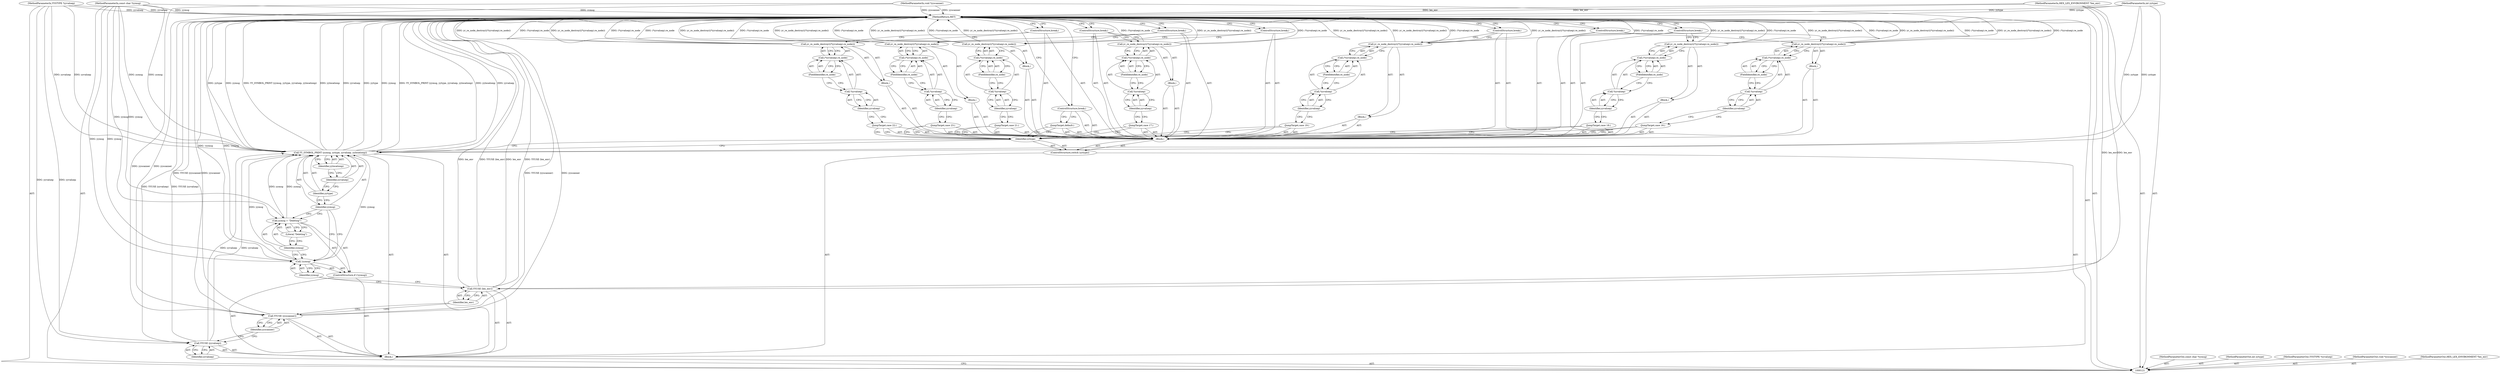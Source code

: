 digraph "0_yara_10e8bd3071677dd1fa76beeef4bc2fc427cea5e7" {
"1000206" [label="(MethodReturn,RET)"];
"1000122" [label="(MethodParameterIn,const char *yymsg)"];
"1000249" [label="(MethodParameterOut,const char *yymsg)"];
"1000123" [label="(MethodParameterIn,int yytype)"];
"1000250" [label="(MethodParameterOut,int yytype)"];
"1000124" [label="(MethodParameterIn,YYSTYPE *yyvaluep)"];
"1000251" [label="(MethodParameterOut,YYSTYPE *yyvaluep)"];
"1000125" [label="(MethodParameterIn,void *yyscanner)"];
"1000252" [label="(MethodParameterOut,void *yyscanner)"];
"1000126" [label="(MethodParameterIn,HEX_LEX_ENVIRONMENT *lex_env)"];
"1000253" [label="(MethodParameterOut,HEX_LEX_ENVIRONMENT *lex_env)"];
"1000146" [label="(Identifier,yytype)"];
"1000145" [label="(ControlStructure,switch (yytype))"];
"1000147" [label="(Block,)"];
"1000148" [label="(JumpTarget,case 16:)"];
"1000151" [label="(Call,(*yyvaluep).re_node)"];
"1000152" [label="(Call,*yyvaluep)"];
"1000153" [label="(Identifier,yyvaluep)"];
"1000154" [label="(FieldIdentifier,re_node)"];
"1000149" [label="(Block,)"];
"1000150" [label="(Call,yr_re_node_destroy(((*yyvaluep).re_node)))"];
"1000155" [label="(ControlStructure,break;)"];
"1000156" [label="(JumpTarget,case 17:)"];
"1000127" [label="(Block,)"];
"1000159" [label="(Call,(*yyvaluep).re_node)"];
"1000160" [label="(Call,*yyvaluep)"];
"1000161" [label="(Identifier,yyvaluep)"];
"1000162" [label="(FieldIdentifier,re_node)"];
"1000157" [label="(Block,)"];
"1000158" [label="(Call,yr_re_node_destroy(((*yyvaluep).re_node)))"];
"1000163" [label="(ControlStructure,break;)"];
"1000164" [label="(JumpTarget,case 18:)"];
"1000167" [label="(Call,(*yyvaluep).re_node)"];
"1000168" [label="(Call,*yyvaluep)"];
"1000169" [label="(Identifier,yyvaluep)"];
"1000170" [label="(FieldIdentifier,re_node)"];
"1000165" [label="(Block,)"];
"1000166" [label="(Call,yr_re_node_destroy(((*yyvaluep).re_node)))"];
"1000171" [label="(ControlStructure,break;)"];
"1000128" [label="(Call,YYUSE (yyvaluep))"];
"1000129" [label="(Identifier,yyvaluep)"];
"1000172" [label="(JumpTarget,case 19:)"];
"1000175" [label="(Call,(*yyvaluep).re_node)"];
"1000176" [label="(Call,*yyvaluep)"];
"1000177" [label="(Identifier,yyvaluep)"];
"1000178" [label="(FieldIdentifier,re_node)"];
"1000173" [label="(Block,)"];
"1000174" [label="(Call,yr_re_node_destroy(((*yyvaluep).re_node)))"];
"1000179" [label="(ControlStructure,break;)"];
"1000180" [label="(JumpTarget,case 21:)"];
"1000183" [label="(Call,(*yyvaluep).re_node)"];
"1000184" [label="(Call,*yyvaluep)"];
"1000185" [label="(Identifier,yyvaluep)"];
"1000186" [label="(FieldIdentifier,re_node)"];
"1000181" [label="(Block,)"];
"1000182" [label="(Call,yr_re_node_destroy(((*yyvaluep).re_node)))"];
"1000130" [label="(Call,YYUSE (yyscanner))"];
"1000131" [label="(Identifier,yyscanner)"];
"1000187" [label="(ControlStructure,break;)"];
"1000188" [label="(JumpTarget,case 22:)"];
"1000191" [label="(Call,(*yyvaluep).re_node)"];
"1000192" [label="(Call,*yyvaluep)"];
"1000193" [label="(Identifier,yyvaluep)"];
"1000194" [label="(FieldIdentifier,re_node)"];
"1000189" [label="(Block,)"];
"1000190" [label="(Call,yr_re_node_destroy(((*yyvaluep).re_node)))"];
"1000195" [label="(ControlStructure,break;)"];
"1000196" [label="(JumpTarget,case 23:)"];
"1000132" [label="(Call,YYUSE (lex_env))"];
"1000133" [label="(Identifier,lex_env)"];
"1000199" [label="(Call,(*yyvaluep).re_node)"];
"1000200" [label="(Call,*yyvaluep)"];
"1000201" [label="(Identifier,yyvaluep)"];
"1000202" [label="(FieldIdentifier,re_node)"];
"1000197" [label="(Block,)"];
"1000198" [label="(Call,yr_re_node_destroy(((*yyvaluep).re_node)))"];
"1000203" [label="(ControlStructure,break;)"];
"1000204" [label="(JumpTarget,default:)"];
"1000205" [label="(ControlStructure,break;)"];
"1000134" [label="(ControlStructure,if (!yymsg))"];
"1000135" [label="(Call,!yymsg)"];
"1000136" [label="(Identifier,yymsg)"];
"1000139" [label="(Literal,\"Deleting\")"];
"1000137" [label="(Call,yymsg = \"Deleting\")"];
"1000138" [label="(Identifier,yymsg)"];
"1000141" [label="(Identifier,yymsg)"];
"1000140" [label="(Call,YY_SYMBOL_PRINT (yymsg, yytype, yyvaluep, yylocationp))"];
"1000142" [label="(Identifier,yytype)"];
"1000143" [label="(Identifier,yyvaluep)"];
"1000144" [label="(Identifier,yylocationp)"];
"1000206" -> "1000121"  [label="AST: "];
"1000206" -> "1000155"  [label="CFG: "];
"1000206" -> "1000163"  [label="CFG: "];
"1000206" -> "1000171"  [label="CFG: "];
"1000206" -> "1000179"  [label="CFG: "];
"1000206" -> "1000187"  [label="CFG: "];
"1000206" -> "1000195"  [label="CFG: "];
"1000206" -> "1000203"  [label="CFG: "];
"1000206" -> "1000205"  [label="CFG: "];
"1000140" -> "1000206"  [label="DDG: yytype"];
"1000140" -> "1000206"  [label="DDG: yymsg"];
"1000140" -> "1000206"  [label="DDG: YY_SYMBOL_PRINT (yymsg, yytype, yyvaluep, yylocationp)"];
"1000140" -> "1000206"  [label="DDG: yylocationp"];
"1000140" -> "1000206"  [label="DDG: yyvaluep"];
"1000125" -> "1000206"  [label="DDG: yyscanner"];
"1000150" -> "1000206"  [label="DDG: (*yyvaluep).re_node"];
"1000150" -> "1000206"  [label="DDG: yr_re_node_destroy(((*yyvaluep).re_node))"];
"1000190" -> "1000206"  [label="DDG: yr_re_node_destroy(((*yyvaluep).re_node))"];
"1000190" -> "1000206"  [label="DDG: (*yyvaluep).re_node"];
"1000132" -> "1000206"  [label="DDG: lex_env"];
"1000132" -> "1000206"  [label="DDG: YYUSE (lex_env)"];
"1000198" -> "1000206"  [label="DDG: (*yyvaluep).re_node"];
"1000198" -> "1000206"  [label="DDG: yr_re_node_destroy(((*yyvaluep).re_node))"];
"1000135" -> "1000206"  [label="DDG: !yymsg"];
"1000128" -> "1000206"  [label="DDG: YYUSE (yyvaluep)"];
"1000182" -> "1000206"  [label="DDG: (*yyvaluep).re_node"];
"1000182" -> "1000206"  [label="DDG: yr_re_node_destroy(((*yyvaluep).re_node))"];
"1000158" -> "1000206"  [label="DDG: (*yyvaluep).re_node"];
"1000158" -> "1000206"  [label="DDG: yr_re_node_destroy(((*yyvaluep).re_node))"];
"1000130" -> "1000206"  [label="DDG: YYUSE (yyscanner)"];
"1000130" -> "1000206"  [label="DDG: yyscanner"];
"1000126" -> "1000206"  [label="DDG: lex_env"];
"1000123" -> "1000206"  [label="DDG: yytype"];
"1000166" -> "1000206"  [label="DDG: yr_re_node_destroy(((*yyvaluep).re_node))"];
"1000166" -> "1000206"  [label="DDG: (*yyvaluep).re_node"];
"1000122" -> "1000206"  [label="DDG: yymsg"];
"1000174" -> "1000206"  [label="DDG: yr_re_node_destroy(((*yyvaluep).re_node))"];
"1000174" -> "1000206"  [label="DDG: (*yyvaluep).re_node"];
"1000124" -> "1000206"  [label="DDG: yyvaluep"];
"1000122" -> "1000121"  [label="AST: "];
"1000122" -> "1000206"  [label="DDG: yymsg"];
"1000122" -> "1000135"  [label="DDG: yymsg"];
"1000122" -> "1000137"  [label="DDG: yymsg"];
"1000122" -> "1000140"  [label="DDG: yymsg"];
"1000249" -> "1000121"  [label="AST: "];
"1000123" -> "1000121"  [label="AST: "];
"1000123" -> "1000206"  [label="DDG: yytype"];
"1000123" -> "1000140"  [label="DDG: yytype"];
"1000250" -> "1000121"  [label="AST: "];
"1000124" -> "1000121"  [label="AST: "];
"1000124" -> "1000206"  [label="DDG: yyvaluep"];
"1000124" -> "1000128"  [label="DDG: yyvaluep"];
"1000124" -> "1000140"  [label="DDG: yyvaluep"];
"1000251" -> "1000121"  [label="AST: "];
"1000125" -> "1000121"  [label="AST: "];
"1000125" -> "1000206"  [label="DDG: yyscanner"];
"1000125" -> "1000130"  [label="DDG: yyscanner"];
"1000252" -> "1000121"  [label="AST: "];
"1000126" -> "1000121"  [label="AST: "];
"1000126" -> "1000206"  [label="DDG: lex_env"];
"1000126" -> "1000132"  [label="DDG: lex_env"];
"1000253" -> "1000121"  [label="AST: "];
"1000146" -> "1000145"  [label="AST: "];
"1000146" -> "1000140"  [label="CFG: "];
"1000148" -> "1000146"  [label="CFG: "];
"1000156" -> "1000146"  [label="CFG: "];
"1000164" -> "1000146"  [label="CFG: "];
"1000172" -> "1000146"  [label="CFG: "];
"1000180" -> "1000146"  [label="CFG: "];
"1000188" -> "1000146"  [label="CFG: "];
"1000196" -> "1000146"  [label="CFG: "];
"1000204" -> "1000146"  [label="CFG: "];
"1000145" -> "1000127"  [label="AST: "];
"1000146" -> "1000145"  [label="AST: "];
"1000147" -> "1000145"  [label="AST: "];
"1000147" -> "1000145"  [label="AST: "];
"1000148" -> "1000147"  [label="AST: "];
"1000149" -> "1000147"  [label="AST: "];
"1000155" -> "1000147"  [label="AST: "];
"1000156" -> "1000147"  [label="AST: "];
"1000157" -> "1000147"  [label="AST: "];
"1000163" -> "1000147"  [label="AST: "];
"1000164" -> "1000147"  [label="AST: "];
"1000165" -> "1000147"  [label="AST: "];
"1000171" -> "1000147"  [label="AST: "];
"1000172" -> "1000147"  [label="AST: "];
"1000173" -> "1000147"  [label="AST: "];
"1000179" -> "1000147"  [label="AST: "];
"1000180" -> "1000147"  [label="AST: "];
"1000181" -> "1000147"  [label="AST: "];
"1000187" -> "1000147"  [label="AST: "];
"1000188" -> "1000147"  [label="AST: "];
"1000189" -> "1000147"  [label="AST: "];
"1000195" -> "1000147"  [label="AST: "];
"1000196" -> "1000147"  [label="AST: "];
"1000197" -> "1000147"  [label="AST: "];
"1000203" -> "1000147"  [label="AST: "];
"1000204" -> "1000147"  [label="AST: "];
"1000205" -> "1000147"  [label="AST: "];
"1000148" -> "1000147"  [label="AST: "];
"1000148" -> "1000146"  [label="CFG: "];
"1000153" -> "1000148"  [label="CFG: "];
"1000151" -> "1000150"  [label="AST: "];
"1000151" -> "1000154"  [label="CFG: "];
"1000152" -> "1000151"  [label="AST: "];
"1000154" -> "1000151"  [label="AST: "];
"1000150" -> "1000151"  [label="CFG: "];
"1000152" -> "1000151"  [label="AST: "];
"1000152" -> "1000153"  [label="CFG: "];
"1000153" -> "1000152"  [label="AST: "];
"1000154" -> "1000152"  [label="CFG: "];
"1000153" -> "1000152"  [label="AST: "];
"1000153" -> "1000148"  [label="CFG: "];
"1000152" -> "1000153"  [label="CFG: "];
"1000154" -> "1000151"  [label="AST: "];
"1000154" -> "1000152"  [label="CFG: "];
"1000151" -> "1000154"  [label="CFG: "];
"1000149" -> "1000147"  [label="AST: "];
"1000150" -> "1000149"  [label="AST: "];
"1000150" -> "1000149"  [label="AST: "];
"1000150" -> "1000151"  [label="CFG: "];
"1000151" -> "1000150"  [label="AST: "];
"1000155" -> "1000150"  [label="CFG: "];
"1000150" -> "1000206"  [label="DDG: (*yyvaluep).re_node"];
"1000150" -> "1000206"  [label="DDG: yr_re_node_destroy(((*yyvaluep).re_node))"];
"1000155" -> "1000147"  [label="AST: "];
"1000155" -> "1000150"  [label="CFG: "];
"1000206" -> "1000155"  [label="CFG: "];
"1000156" -> "1000147"  [label="AST: "];
"1000156" -> "1000146"  [label="CFG: "];
"1000161" -> "1000156"  [label="CFG: "];
"1000127" -> "1000121"  [label="AST: "];
"1000128" -> "1000127"  [label="AST: "];
"1000130" -> "1000127"  [label="AST: "];
"1000132" -> "1000127"  [label="AST: "];
"1000134" -> "1000127"  [label="AST: "];
"1000140" -> "1000127"  [label="AST: "];
"1000145" -> "1000127"  [label="AST: "];
"1000159" -> "1000158"  [label="AST: "];
"1000159" -> "1000162"  [label="CFG: "];
"1000160" -> "1000159"  [label="AST: "];
"1000162" -> "1000159"  [label="AST: "];
"1000158" -> "1000159"  [label="CFG: "];
"1000160" -> "1000159"  [label="AST: "];
"1000160" -> "1000161"  [label="CFG: "];
"1000161" -> "1000160"  [label="AST: "];
"1000162" -> "1000160"  [label="CFG: "];
"1000161" -> "1000160"  [label="AST: "];
"1000161" -> "1000156"  [label="CFG: "];
"1000160" -> "1000161"  [label="CFG: "];
"1000162" -> "1000159"  [label="AST: "];
"1000162" -> "1000160"  [label="CFG: "];
"1000159" -> "1000162"  [label="CFG: "];
"1000157" -> "1000147"  [label="AST: "];
"1000158" -> "1000157"  [label="AST: "];
"1000158" -> "1000157"  [label="AST: "];
"1000158" -> "1000159"  [label="CFG: "];
"1000159" -> "1000158"  [label="AST: "];
"1000163" -> "1000158"  [label="CFG: "];
"1000158" -> "1000206"  [label="DDG: (*yyvaluep).re_node"];
"1000158" -> "1000206"  [label="DDG: yr_re_node_destroy(((*yyvaluep).re_node))"];
"1000163" -> "1000147"  [label="AST: "];
"1000163" -> "1000158"  [label="CFG: "];
"1000206" -> "1000163"  [label="CFG: "];
"1000164" -> "1000147"  [label="AST: "];
"1000164" -> "1000146"  [label="CFG: "];
"1000169" -> "1000164"  [label="CFG: "];
"1000167" -> "1000166"  [label="AST: "];
"1000167" -> "1000170"  [label="CFG: "];
"1000168" -> "1000167"  [label="AST: "];
"1000170" -> "1000167"  [label="AST: "];
"1000166" -> "1000167"  [label="CFG: "];
"1000168" -> "1000167"  [label="AST: "];
"1000168" -> "1000169"  [label="CFG: "];
"1000169" -> "1000168"  [label="AST: "];
"1000170" -> "1000168"  [label="CFG: "];
"1000169" -> "1000168"  [label="AST: "];
"1000169" -> "1000164"  [label="CFG: "];
"1000168" -> "1000169"  [label="CFG: "];
"1000170" -> "1000167"  [label="AST: "];
"1000170" -> "1000168"  [label="CFG: "];
"1000167" -> "1000170"  [label="CFG: "];
"1000165" -> "1000147"  [label="AST: "];
"1000166" -> "1000165"  [label="AST: "];
"1000166" -> "1000165"  [label="AST: "];
"1000166" -> "1000167"  [label="CFG: "];
"1000167" -> "1000166"  [label="AST: "];
"1000171" -> "1000166"  [label="CFG: "];
"1000166" -> "1000206"  [label="DDG: yr_re_node_destroy(((*yyvaluep).re_node))"];
"1000166" -> "1000206"  [label="DDG: (*yyvaluep).re_node"];
"1000171" -> "1000147"  [label="AST: "];
"1000171" -> "1000166"  [label="CFG: "];
"1000206" -> "1000171"  [label="CFG: "];
"1000128" -> "1000127"  [label="AST: "];
"1000128" -> "1000129"  [label="CFG: "];
"1000129" -> "1000128"  [label="AST: "];
"1000131" -> "1000128"  [label="CFG: "];
"1000128" -> "1000206"  [label="DDG: YYUSE (yyvaluep)"];
"1000124" -> "1000128"  [label="DDG: yyvaluep"];
"1000128" -> "1000140"  [label="DDG: yyvaluep"];
"1000129" -> "1000128"  [label="AST: "];
"1000129" -> "1000121"  [label="CFG: "];
"1000128" -> "1000129"  [label="CFG: "];
"1000172" -> "1000147"  [label="AST: "];
"1000172" -> "1000146"  [label="CFG: "];
"1000177" -> "1000172"  [label="CFG: "];
"1000175" -> "1000174"  [label="AST: "];
"1000175" -> "1000178"  [label="CFG: "];
"1000176" -> "1000175"  [label="AST: "];
"1000178" -> "1000175"  [label="AST: "];
"1000174" -> "1000175"  [label="CFG: "];
"1000176" -> "1000175"  [label="AST: "];
"1000176" -> "1000177"  [label="CFG: "];
"1000177" -> "1000176"  [label="AST: "];
"1000178" -> "1000176"  [label="CFG: "];
"1000177" -> "1000176"  [label="AST: "];
"1000177" -> "1000172"  [label="CFG: "];
"1000176" -> "1000177"  [label="CFG: "];
"1000178" -> "1000175"  [label="AST: "];
"1000178" -> "1000176"  [label="CFG: "];
"1000175" -> "1000178"  [label="CFG: "];
"1000173" -> "1000147"  [label="AST: "];
"1000174" -> "1000173"  [label="AST: "];
"1000174" -> "1000173"  [label="AST: "];
"1000174" -> "1000175"  [label="CFG: "];
"1000175" -> "1000174"  [label="AST: "];
"1000179" -> "1000174"  [label="CFG: "];
"1000174" -> "1000206"  [label="DDG: yr_re_node_destroy(((*yyvaluep).re_node))"];
"1000174" -> "1000206"  [label="DDG: (*yyvaluep).re_node"];
"1000179" -> "1000147"  [label="AST: "];
"1000179" -> "1000174"  [label="CFG: "];
"1000206" -> "1000179"  [label="CFG: "];
"1000180" -> "1000147"  [label="AST: "];
"1000180" -> "1000146"  [label="CFG: "];
"1000185" -> "1000180"  [label="CFG: "];
"1000183" -> "1000182"  [label="AST: "];
"1000183" -> "1000186"  [label="CFG: "];
"1000184" -> "1000183"  [label="AST: "];
"1000186" -> "1000183"  [label="AST: "];
"1000182" -> "1000183"  [label="CFG: "];
"1000184" -> "1000183"  [label="AST: "];
"1000184" -> "1000185"  [label="CFG: "];
"1000185" -> "1000184"  [label="AST: "];
"1000186" -> "1000184"  [label="CFG: "];
"1000185" -> "1000184"  [label="AST: "];
"1000185" -> "1000180"  [label="CFG: "];
"1000184" -> "1000185"  [label="CFG: "];
"1000186" -> "1000183"  [label="AST: "];
"1000186" -> "1000184"  [label="CFG: "];
"1000183" -> "1000186"  [label="CFG: "];
"1000181" -> "1000147"  [label="AST: "];
"1000182" -> "1000181"  [label="AST: "];
"1000182" -> "1000181"  [label="AST: "];
"1000182" -> "1000183"  [label="CFG: "];
"1000183" -> "1000182"  [label="AST: "];
"1000187" -> "1000182"  [label="CFG: "];
"1000182" -> "1000206"  [label="DDG: (*yyvaluep).re_node"];
"1000182" -> "1000206"  [label="DDG: yr_re_node_destroy(((*yyvaluep).re_node))"];
"1000130" -> "1000127"  [label="AST: "];
"1000130" -> "1000131"  [label="CFG: "];
"1000131" -> "1000130"  [label="AST: "];
"1000133" -> "1000130"  [label="CFG: "];
"1000130" -> "1000206"  [label="DDG: YYUSE (yyscanner)"];
"1000130" -> "1000206"  [label="DDG: yyscanner"];
"1000125" -> "1000130"  [label="DDG: yyscanner"];
"1000131" -> "1000130"  [label="AST: "];
"1000131" -> "1000128"  [label="CFG: "];
"1000130" -> "1000131"  [label="CFG: "];
"1000187" -> "1000147"  [label="AST: "];
"1000187" -> "1000182"  [label="CFG: "];
"1000206" -> "1000187"  [label="CFG: "];
"1000188" -> "1000147"  [label="AST: "];
"1000188" -> "1000146"  [label="CFG: "];
"1000193" -> "1000188"  [label="CFG: "];
"1000191" -> "1000190"  [label="AST: "];
"1000191" -> "1000194"  [label="CFG: "];
"1000192" -> "1000191"  [label="AST: "];
"1000194" -> "1000191"  [label="AST: "];
"1000190" -> "1000191"  [label="CFG: "];
"1000192" -> "1000191"  [label="AST: "];
"1000192" -> "1000193"  [label="CFG: "];
"1000193" -> "1000192"  [label="AST: "];
"1000194" -> "1000192"  [label="CFG: "];
"1000193" -> "1000192"  [label="AST: "];
"1000193" -> "1000188"  [label="CFG: "];
"1000192" -> "1000193"  [label="CFG: "];
"1000194" -> "1000191"  [label="AST: "];
"1000194" -> "1000192"  [label="CFG: "];
"1000191" -> "1000194"  [label="CFG: "];
"1000189" -> "1000147"  [label="AST: "];
"1000190" -> "1000189"  [label="AST: "];
"1000190" -> "1000189"  [label="AST: "];
"1000190" -> "1000191"  [label="CFG: "];
"1000191" -> "1000190"  [label="AST: "];
"1000195" -> "1000190"  [label="CFG: "];
"1000190" -> "1000206"  [label="DDG: yr_re_node_destroy(((*yyvaluep).re_node))"];
"1000190" -> "1000206"  [label="DDG: (*yyvaluep).re_node"];
"1000195" -> "1000147"  [label="AST: "];
"1000195" -> "1000190"  [label="CFG: "];
"1000206" -> "1000195"  [label="CFG: "];
"1000196" -> "1000147"  [label="AST: "];
"1000196" -> "1000146"  [label="CFG: "];
"1000201" -> "1000196"  [label="CFG: "];
"1000132" -> "1000127"  [label="AST: "];
"1000132" -> "1000133"  [label="CFG: "];
"1000133" -> "1000132"  [label="AST: "];
"1000136" -> "1000132"  [label="CFG: "];
"1000132" -> "1000206"  [label="DDG: lex_env"];
"1000132" -> "1000206"  [label="DDG: YYUSE (lex_env)"];
"1000126" -> "1000132"  [label="DDG: lex_env"];
"1000133" -> "1000132"  [label="AST: "];
"1000133" -> "1000130"  [label="CFG: "];
"1000132" -> "1000133"  [label="CFG: "];
"1000199" -> "1000198"  [label="AST: "];
"1000199" -> "1000202"  [label="CFG: "];
"1000200" -> "1000199"  [label="AST: "];
"1000202" -> "1000199"  [label="AST: "];
"1000198" -> "1000199"  [label="CFG: "];
"1000200" -> "1000199"  [label="AST: "];
"1000200" -> "1000201"  [label="CFG: "];
"1000201" -> "1000200"  [label="AST: "];
"1000202" -> "1000200"  [label="CFG: "];
"1000201" -> "1000200"  [label="AST: "];
"1000201" -> "1000196"  [label="CFG: "];
"1000200" -> "1000201"  [label="CFG: "];
"1000202" -> "1000199"  [label="AST: "];
"1000202" -> "1000200"  [label="CFG: "];
"1000199" -> "1000202"  [label="CFG: "];
"1000197" -> "1000147"  [label="AST: "];
"1000198" -> "1000197"  [label="AST: "];
"1000198" -> "1000197"  [label="AST: "];
"1000198" -> "1000199"  [label="CFG: "];
"1000199" -> "1000198"  [label="AST: "];
"1000203" -> "1000198"  [label="CFG: "];
"1000198" -> "1000206"  [label="DDG: (*yyvaluep).re_node"];
"1000198" -> "1000206"  [label="DDG: yr_re_node_destroy(((*yyvaluep).re_node))"];
"1000203" -> "1000147"  [label="AST: "];
"1000203" -> "1000198"  [label="CFG: "];
"1000206" -> "1000203"  [label="CFG: "];
"1000204" -> "1000147"  [label="AST: "];
"1000204" -> "1000146"  [label="CFG: "];
"1000205" -> "1000204"  [label="CFG: "];
"1000205" -> "1000147"  [label="AST: "];
"1000205" -> "1000204"  [label="CFG: "];
"1000206" -> "1000205"  [label="CFG: "];
"1000134" -> "1000127"  [label="AST: "];
"1000135" -> "1000134"  [label="AST: "];
"1000137" -> "1000134"  [label="AST: "];
"1000135" -> "1000134"  [label="AST: "];
"1000135" -> "1000136"  [label="CFG: "];
"1000136" -> "1000135"  [label="AST: "];
"1000138" -> "1000135"  [label="CFG: "];
"1000141" -> "1000135"  [label="CFG: "];
"1000135" -> "1000206"  [label="DDG: !yymsg"];
"1000122" -> "1000135"  [label="DDG: yymsg"];
"1000135" -> "1000140"  [label="DDG: yymsg"];
"1000136" -> "1000135"  [label="AST: "];
"1000136" -> "1000132"  [label="CFG: "];
"1000135" -> "1000136"  [label="CFG: "];
"1000139" -> "1000137"  [label="AST: "];
"1000139" -> "1000138"  [label="CFG: "];
"1000137" -> "1000139"  [label="CFG: "];
"1000137" -> "1000134"  [label="AST: "];
"1000137" -> "1000139"  [label="CFG: "];
"1000138" -> "1000137"  [label="AST: "];
"1000139" -> "1000137"  [label="AST: "];
"1000141" -> "1000137"  [label="CFG: "];
"1000122" -> "1000137"  [label="DDG: yymsg"];
"1000137" -> "1000140"  [label="DDG: yymsg"];
"1000138" -> "1000137"  [label="AST: "];
"1000138" -> "1000135"  [label="CFG: "];
"1000139" -> "1000138"  [label="CFG: "];
"1000141" -> "1000140"  [label="AST: "];
"1000141" -> "1000137"  [label="CFG: "];
"1000141" -> "1000135"  [label="CFG: "];
"1000142" -> "1000141"  [label="CFG: "];
"1000140" -> "1000127"  [label="AST: "];
"1000140" -> "1000144"  [label="CFG: "];
"1000141" -> "1000140"  [label="AST: "];
"1000142" -> "1000140"  [label="AST: "];
"1000143" -> "1000140"  [label="AST: "];
"1000144" -> "1000140"  [label="AST: "];
"1000146" -> "1000140"  [label="CFG: "];
"1000140" -> "1000206"  [label="DDG: yytype"];
"1000140" -> "1000206"  [label="DDG: yymsg"];
"1000140" -> "1000206"  [label="DDG: YY_SYMBOL_PRINT (yymsg, yytype, yyvaluep, yylocationp)"];
"1000140" -> "1000206"  [label="DDG: yylocationp"];
"1000140" -> "1000206"  [label="DDG: yyvaluep"];
"1000137" -> "1000140"  [label="DDG: yymsg"];
"1000135" -> "1000140"  [label="DDG: yymsg"];
"1000122" -> "1000140"  [label="DDG: yymsg"];
"1000123" -> "1000140"  [label="DDG: yytype"];
"1000128" -> "1000140"  [label="DDG: yyvaluep"];
"1000124" -> "1000140"  [label="DDG: yyvaluep"];
"1000142" -> "1000140"  [label="AST: "];
"1000142" -> "1000141"  [label="CFG: "];
"1000143" -> "1000142"  [label="CFG: "];
"1000143" -> "1000140"  [label="AST: "];
"1000143" -> "1000142"  [label="CFG: "];
"1000144" -> "1000143"  [label="CFG: "];
"1000144" -> "1000140"  [label="AST: "];
"1000144" -> "1000143"  [label="CFG: "];
"1000140" -> "1000144"  [label="CFG: "];
}
